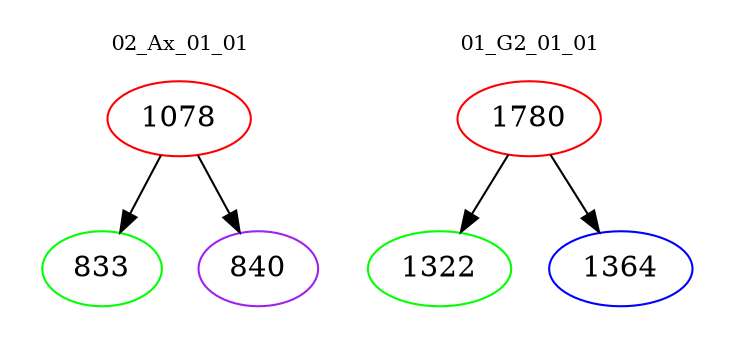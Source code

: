 digraph{
subgraph cluster_0 {
color = white
label = "02_Ax_01_01";
fontsize=10;
T0_1078 [label="1078", color="red"]
T0_1078 -> T0_833 [color="black"]
T0_833 [label="833", color="green"]
T0_1078 -> T0_840 [color="black"]
T0_840 [label="840", color="purple"]
}
subgraph cluster_1 {
color = white
label = "01_G2_01_01";
fontsize=10;
T1_1780 [label="1780", color="red"]
T1_1780 -> T1_1322 [color="black"]
T1_1322 [label="1322", color="green"]
T1_1780 -> T1_1364 [color="black"]
T1_1364 [label="1364", color="blue"]
}
}

